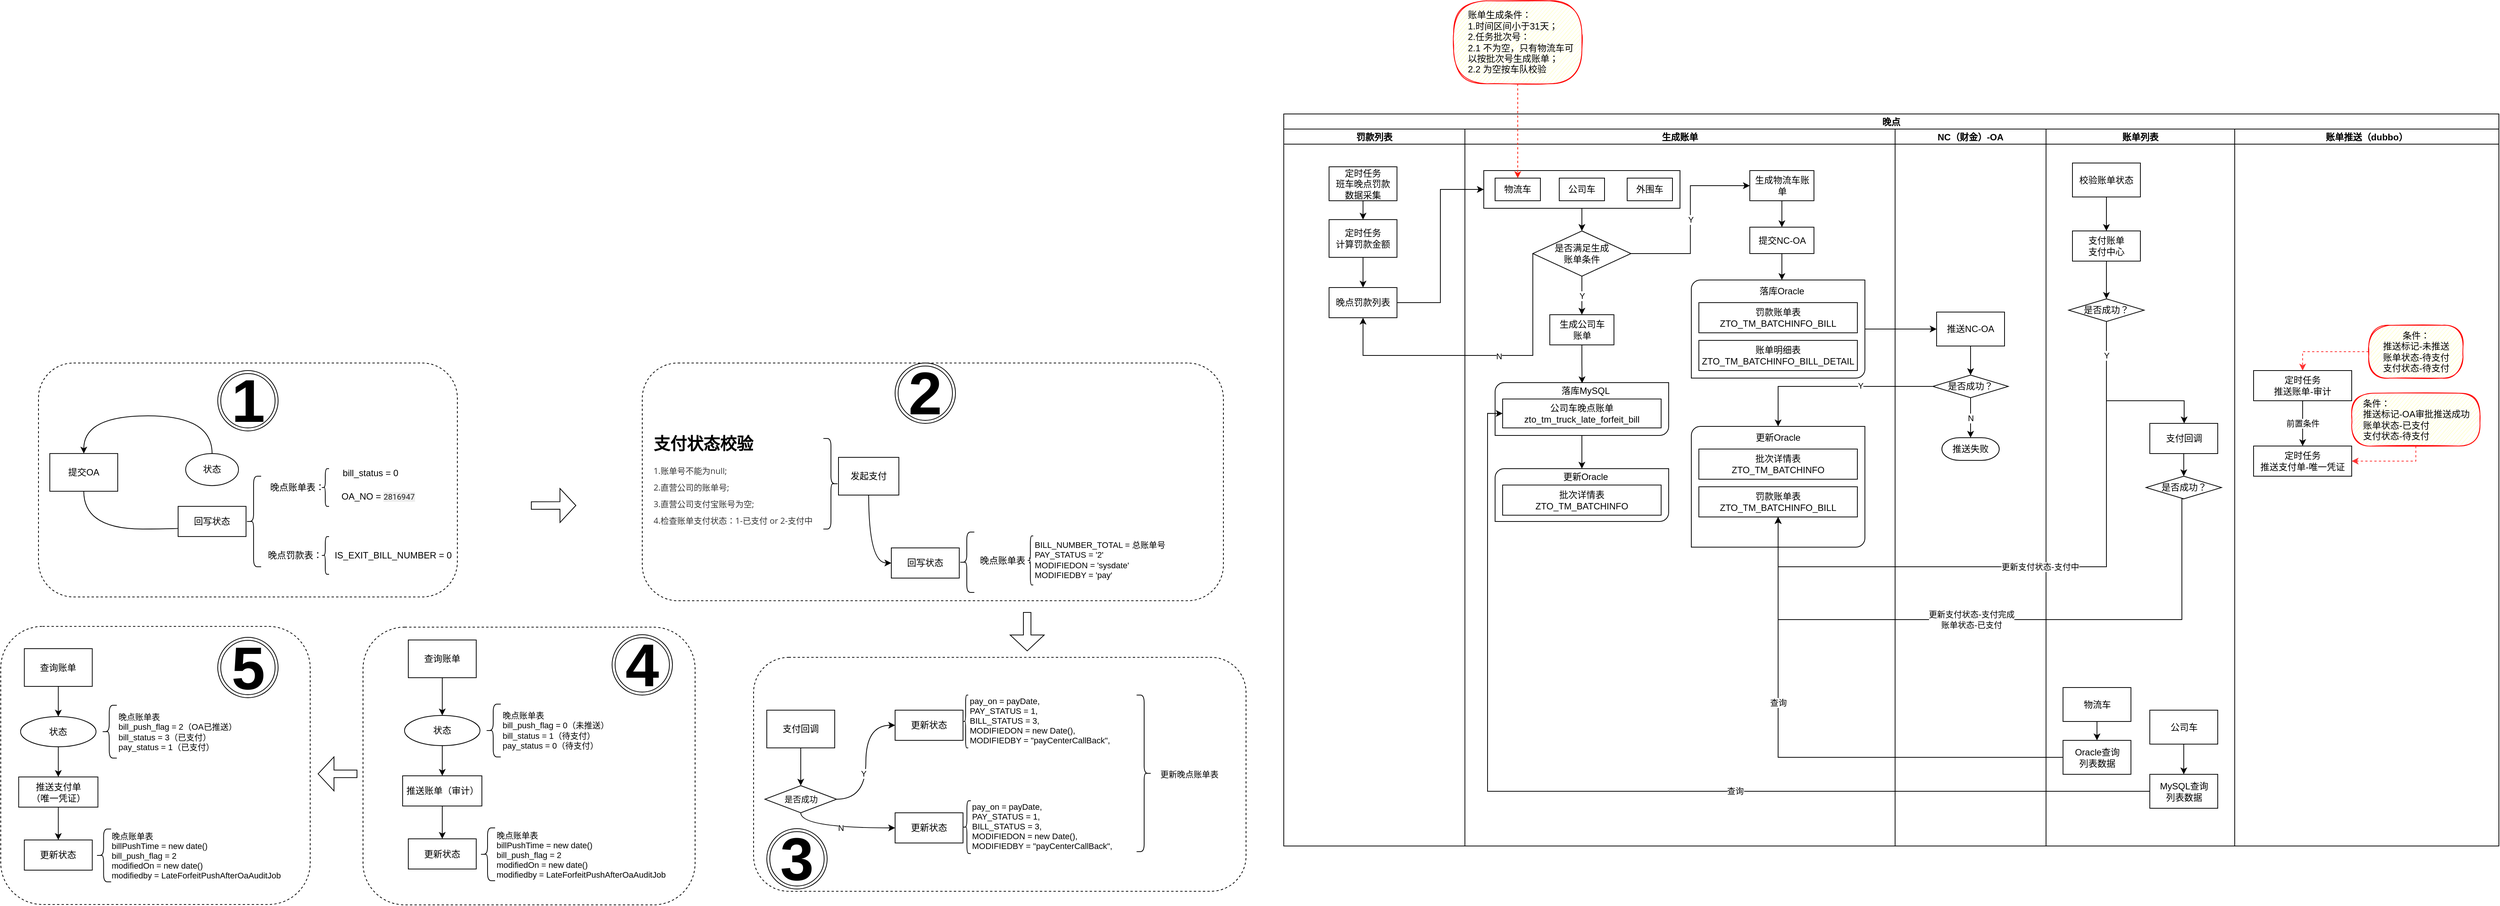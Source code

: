 <mxfile version="15.9.1" type="github">
  <diagram id="prtHgNgQTEPvFCAcTncT" name="Page-1">
    <mxGraphModel dx="4436" dy="941" grid="1" gridSize="10" guides="1" tooltips="1" connect="1" arrows="1" fold="1" page="1" pageScale="1" pageWidth="827" pageHeight="1169" math="0" shadow="0">
      <root>
        <mxCell id="0" />
        <mxCell id="1" parent="0" />
        <mxCell id="BuZSOV_z1AhCAbQK65fi-113" value="" style="rounded=1;whiteSpace=wrap;html=1;fontSize=11;dashed=1;" vertex="1" parent="1">
          <mxGeometry x="-1960" y="1169" width="410" height="368.5" as="geometry" />
        </mxCell>
        <mxCell id="BuZSOV_z1AhCAbQK65fi-112" value="" style="rounded=1;whiteSpace=wrap;html=1;fontSize=11;dashed=1;" vertex="1" parent="1">
          <mxGeometry x="-1480" y="1170" width="440" height="368" as="geometry" />
        </mxCell>
        <mxCell id="BuZSOV_z1AhCAbQK65fi-111" value="" style="rounded=1;whiteSpace=wrap;html=1;fontSize=11;dashed=1;" vertex="1" parent="1">
          <mxGeometry x="-962.5" y="1210" width="652.5" height="310" as="geometry" />
        </mxCell>
        <mxCell id="BuZSOV_z1AhCAbQK65fi-108" value="" style="rounded=1;whiteSpace=wrap;html=1;fontSize=11;dashed=1;" vertex="1" parent="1">
          <mxGeometry x="-1910" y="820" width="555" height="310" as="geometry" />
        </mxCell>
        <mxCell id="uMShp87c-m1YUWxw9GuE-2" value="晚点" style="swimlane;childLayout=stackLayout;resizeParent=1;resizeParentMax=0;startSize=20;" parent="1" vertex="1">
          <mxGeometry x="-260" y="490" width="1610" height="970" as="geometry" />
        </mxCell>
        <mxCell id="uMShp87c-m1YUWxw9GuE-4" value="罚款列表" style="swimlane;startSize=20;" parent="uMShp87c-m1YUWxw9GuE-2" vertex="1">
          <mxGeometry y="20" width="240" height="950" as="geometry" />
        </mxCell>
        <mxCell id="uMShp87c-m1YUWxw9GuE-195" value="" style="edgeStyle=orthogonalEdgeStyle;rounded=0;orthogonalLoop=1;jettySize=auto;html=1;strokeColor=#000000;" parent="uMShp87c-m1YUWxw9GuE-4" source="uMShp87c-m1YUWxw9GuE-7" target="uMShp87c-m1YUWxw9GuE-193" edge="1">
          <mxGeometry relative="1" as="geometry" />
        </mxCell>
        <mxCell id="uMShp87c-m1YUWxw9GuE-7" value="定时任务&lt;br&gt;计算罚款金额" style="rounded=0;whiteSpace=wrap;html=1;" parent="uMShp87c-m1YUWxw9GuE-4" vertex="1">
          <mxGeometry x="60" y="120" width="90" height="50" as="geometry" />
        </mxCell>
        <mxCell id="uMShp87c-m1YUWxw9GuE-194" style="edgeStyle=orthogonalEdgeStyle;rounded=0;orthogonalLoop=1;jettySize=auto;html=1;exitX=0.5;exitY=1;exitDx=0;exitDy=0;entryX=0.5;entryY=0;entryDx=0;entryDy=0;strokeColor=#000000;" parent="uMShp87c-m1YUWxw9GuE-4" source="uMShp87c-m1YUWxw9GuE-6" target="uMShp87c-m1YUWxw9GuE-7" edge="1">
          <mxGeometry relative="1" as="geometry" />
        </mxCell>
        <mxCell id="uMShp87c-m1YUWxw9GuE-6" value="定时任务&lt;br&gt;班车晚点罚款&lt;br&gt;数据采集" style="rounded=0;whiteSpace=wrap;html=1;" parent="uMShp87c-m1YUWxw9GuE-4" vertex="1">
          <mxGeometry x="60" y="50" width="90" height="45" as="geometry" />
        </mxCell>
        <mxCell id="uMShp87c-m1YUWxw9GuE-193" value="晚点罚款列表" style="rounded=0;whiteSpace=wrap;html=1;" parent="uMShp87c-m1YUWxw9GuE-4" vertex="1">
          <mxGeometry x="60" y="210" width="90" height="40" as="geometry" />
        </mxCell>
        <mxCell id="uMShp87c-m1YUWxw9GuE-113" style="rounded=0;orthogonalLoop=1;jettySize=auto;html=1;exitX=0;exitY=0.5;exitDx=0;exitDy=0;edgeStyle=orthogonalEdgeStyle;" parent="uMShp87c-m1YUWxw9GuE-2" source="uMShp87c-m1YUWxw9GuE-103" target="uMShp87c-m1YUWxw9GuE-109" edge="1">
          <mxGeometry relative="1" as="geometry">
            <mxPoint x="616" y="644" as="targetPoint" />
          </mxGeometry>
        </mxCell>
        <mxCell id="uMShp87c-m1YUWxw9GuE-117" value="Y" style="edgeLabel;html=1;align=center;verticalAlign=middle;resizable=0;points=[];" parent="uMShp87c-m1YUWxw9GuE-113" vertex="1" connectable="0">
          <mxGeometry x="-0.257" y="-1" relative="1" as="geometry">
            <mxPoint as="offset" />
          </mxGeometry>
        </mxCell>
        <mxCell id="uMShp87c-m1YUWxw9GuE-5" value="生成账单" style="swimlane;startSize=20;" parent="uMShp87c-m1YUWxw9GuE-2" vertex="1">
          <mxGeometry x="240" y="20" width="570" height="950" as="geometry" />
        </mxCell>
        <mxCell id="uMShp87c-m1YUWxw9GuE-129" style="edgeStyle=none;rounded=0;orthogonalLoop=1;jettySize=auto;html=1;exitX=0.5;exitY=1;exitDx=0;exitDy=0;" parent="uMShp87c-m1YUWxw9GuE-5" source="uMShp87c-m1YUWxw9GuE-128" target="uMShp87c-m1YUWxw9GuE-32" edge="1">
          <mxGeometry relative="1" as="geometry" />
        </mxCell>
        <mxCell id="uMShp87c-m1YUWxw9GuE-128" value="" style="rounded=0;whiteSpace=wrap;html=1;strokeWidth=1;" parent="uMShp87c-m1YUWxw9GuE-5" vertex="1">
          <mxGeometry x="25" y="55" width="260" height="50" as="geometry" />
        </mxCell>
        <mxCell id="uMShp87c-m1YUWxw9GuE-75" value="" style="group" parent="uMShp87c-m1YUWxw9GuE-5" vertex="1" connectable="0">
          <mxGeometry x="300" y="200" width="240" height="130" as="geometry" />
        </mxCell>
        <mxCell id="uMShp87c-m1YUWxw9GuE-73" value="" style="verticalLabelPosition=bottom;verticalAlign=top;html=1;shape=mxgraph.basic.diag_round_rect;dx=6;" parent="uMShp87c-m1YUWxw9GuE-75" vertex="1">
          <mxGeometry width="230" height="130" as="geometry" />
        </mxCell>
        <mxCell id="uMShp87c-m1YUWxw9GuE-74" value="落库Oracle" style="text;html=1;strokeColor=none;fillColor=none;align=center;verticalAlign=middle;whiteSpace=wrap;rounded=0;" parent="uMShp87c-m1YUWxw9GuE-75" vertex="1">
          <mxGeometry x="80" width="80" height="30" as="geometry" />
        </mxCell>
        <mxCell id="uMShp87c-m1YUWxw9GuE-71" value="罚款账单表&lt;br&gt;ZTO_TM_BATCHINFO_BILL" style="rounded=0;whiteSpace=wrap;html=1;" parent="uMShp87c-m1YUWxw9GuE-75" vertex="1">
          <mxGeometry x="10" y="30" width="210.0" height="40" as="geometry" />
        </mxCell>
        <mxCell id="uMShp87c-m1YUWxw9GuE-99" value="账单明细表&lt;br&gt;ZTO_TM_BATCHINFO_BILL_DETAIL" style="rounded=0;whiteSpace=wrap;html=1;" parent="uMShp87c-m1YUWxw9GuE-75" vertex="1">
          <mxGeometry x="10" y="80" width="210.0" height="40" as="geometry" />
        </mxCell>
        <mxCell id="Ff-NXSMMzTuw5tHWKXth-2" style="edgeStyle=orthogonalEdgeStyle;rounded=0;orthogonalLoop=1;jettySize=auto;html=1;exitX=0.5;exitY=1;exitDx=0;exitDy=0;" parent="uMShp87c-m1YUWxw9GuE-5" source="uMShp87c-m1YUWxw9GuE-9" target="uMShp87c-m1YUWxw9GuE-49" edge="1">
          <mxGeometry relative="1" as="geometry" />
        </mxCell>
        <mxCell id="uMShp87c-m1YUWxw9GuE-9" value="生成物流车账单" style="rounded=0;whiteSpace=wrap;html=1;" parent="uMShp87c-m1YUWxw9GuE-5" vertex="1">
          <mxGeometry x="377.5" y="55" width="85" height="40" as="geometry" />
        </mxCell>
        <mxCell id="uMShp87c-m1YUWxw9GuE-10" value="公司车" style="rounded=0;whiteSpace=wrap;html=1;" parent="uMShp87c-m1YUWxw9GuE-5" vertex="1">
          <mxGeometry x="125" y="65" width="60" height="30" as="geometry" />
        </mxCell>
        <mxCell id="uMShp87c-m1YUWxw9GuE-22" value="物流车" style="rounded=0;whiteSpace=wrap;html=1;" parent="uMShp87c-m1YUWxw9GuE-5" vertex="1">
          <mxGeometry x="40" y="65" width="60" height="30" as="geometry" />
        </mxCell>
        <mxCell id="uMShp87c-m1YUWxw9GuE-23" value="外围车" style="rounded=0;whiteSpace=wrap;html=1;" parent="uMShp87c-m1YUWxw9GuE-5" vertex="1">
          <mxGeometry x="215" y="65" width="60" height="30" as="geometry" />
        </mxCell>
        <mxCell id="uMShp87c-m1YUWxw9GuE-240" value="Y" style="edgeStyle=orthogonalEdgeStyle;rounded=0;orthogonalLoop=1;jettySize=auto;html=1;exitX=1;exitY=0.5;exitDx=0;exitDy=0;entryX=0;entryY=0.5;entryDx=0;entryDy=0;strokeColor=#000000;" parent="uMShp87c-m1YUWxw9GuE-5" source="uMShp87c-m1YUWxw9GuE-32" target="uMShp87c-m1YUWxw9GuE-9" edge="1">
          <mxGeometry relative="1" as="geometry" />
        </mxCell>
        <mxCell id="uMShp87c-m1YUWxw9GuE-243" value="Y" style="edgeStyle=orthogonalEdgeStyle;rounded=0;orthogonalLoop=1;jettySize=auto;html=1;exitX=0.5;exitY=1;exitDx=0;exitDy=0;entryX=0.5;entryY=0;entryDx=0;entryDy=0;strokeColor=#000000;" parent="uMShp87c-m1YUWxw9GuE-5" source="uMShp87c-m1YUWxw9GuE-32" target="uMShp87c-m1YUWxw9GuE-237" edge="1">
          <mxGeometry relative="1" as="geometry" />
        </mxCell>
        <mxCell id="uMShp87c-m1YUWxw9GuE-32" value="是否满足生成&lt;br&gt;账单条件" style="rhombus;whiteSpace=wrap;html=1;" parent="uMShp87c-m1YUWxw9GuE-5" vertex="1">
          <mxGeometry x="90" y="135" width="130" height="60" as="geometry" />
        </mxCell>
        <mxCell id="uMShp87c-m1YUWxw9GuE-108" value="" style="group" parent="uMShp87c-m1YUWxw9GuE-5" vertex="1" connectable="0">
          <mxGeometry x="300" y="394" width="240" height="160" as="geometry" />
        </mxCell>
        <mxCell id="uMShp87c-m1YUWxw9GuE-109" value="" style="verticalLabelPosition=bottom;verticalAlign=top;html=1;shape=mxgraph.basic.diag_round_rect;dx=6;" parent="uMShp87c-m1YUWxw9GuE-108" vertex="1">
          <mxGeometry width="230" height="160" as="geometry" />
        </mxCell>
        <mxCell id="uMShp87c-m1YUWxw9GuE-110" value="更新Oracle" style="text;html=1;strokeColor=none;fillColor=none;align=center;verticalAlign=middle;whiteSpace=wrap;rounded=0;" parent="uMShp87c-m1YUWxw9GuE-108" vertex="1">
          <mxGeometry x="80" width="70" height="30" as="geometry" />
        </mxCell>
        <mxCell id="uMShp87c-m1YUWxw9GuE-112" value="批次详情表&lt;br&gt;ZTO_TM_BATCHINFO" style="rounded=0;whiteSpace=wrap;html=1;" parent="uMShp87c-m1YUWxw9GuE-108" vertex="1">
          <mxGeometry x="10" y="30" width="210.0" height="40" as="geometry" />
        </mxCell>
        <mxCell id="uMShp87c-m1YUWxw9GuE-111" value="罚款账单表&lt;br&gt;ZTO_TM_BATCHINFO_BILL" style="rounded=0;whiteSpace=wrap;html=1;" parent="uMShp87c-m1YUWxw9GuE-108" vertex="1">
          <mxGeometry x="10" y="80" width="210.0" height="40" as="geometry" />
        </mxCell>
        <mxCell id="uMShp87c-m1YUWxw9GuE-237" value="生成公司车&lt;br&gt;账单" style="rounded=0;whiteSpace=wrap;html=1;" parent="uMShp87c-m1YUWxw9GuE-5" vertex="1">
          <mxGeometry x="112.5" y="246" width="85" height="40" as="geometry" />
        </mxCell>
        <mxCell id="uMShp87c-m1YUWxw9GuE-251" value="" style="group" parent="uMShp87c-m1YUWxw9GuE-5" vertex="1" connectable="0">
          <mxGeometry x="40" y="336" width="240" height="94" as="geometry" />
        </mxCell>
        <mxCell id="uMShp87c-m1YUWxw9GuE-252" value="" style="verticalLabelPosition=bottom;verticalAlign=top;html=1;shape=mxgraph.basic.diag_round_rect;dx=6;" parent="uMShp87c-m1YUWxw9GuE-251" vertex="1">
          <mxGeometry width="230" height="70" as="geometry" />
        </mxCell>
        <mxCell id="uMShp87c-m1YUWxw9GuE-257" value="" style="edgeStyle=orthogonalEdgeStyle;rounded=0;orthogonalLoop=1;jettySize=auto;html=1;strokeColor=#000000;" parent="uMShp87c-m1YUWxw9GuE-251" source="uMShp87c-m1YUWxw9GuE-253" target="uMShp87c-m1YUWxw9GuE-254" edge="1">
          <mxGeometry relative="1" as="geometry" />
        </mxCell>
        <mxCell id="uMShp87c-m1YUWxw9GuE-253" value="落库MySQL" style="text;html=1;strokeColor=none;fillColor=none;align=center;verticalAlign=middle;whiteSpace=wrap;rounded=0;" parent="uMShp87c-m1YUWxw9GuE-251" vertex="1">
          <mxGeometry x="80" width="80" height="21.692" as="geometry" />
        </mxCell>
        <mxCell id="uMShp87c-m1YUWxw9GuE-254" value="公司车晚点账单&lt;br&gt;zto_tm_truck_late_forfeit_bill" style="rounded=0;whiteSpace=wrap;html=1;" parent="uMShp87c-m1YUWxw9GuE-251" vertex="1">
          <mxGeometry x="10" y="21.69" width="210" height="38.31" as="geometry" />
        </mxCell>
        <mxCell id="uMShp87c-m1YUWxw9GuE-244" style="edgeStyle=orthogonalEdgeStyle;rounded=0;orthogonalLoop=1;jettySize=auto;html=1;exitX=0.5;exitY=1;exitDx=0;exitDy=0;strokeColor=#000000;entryX=0.441;entryY=0.037;entryDx=0;entryDy=0;entryPerimeter=0;" parent="uMShp87c-m1YUWxw9GuE-5" source="uMShp87c-m1YUWxw9GuE-237" target="uMShp87c-m1YUWxw9GuE-253" edge="1">
          <mxGeometry relative="1" as="geometry">
            <mxPoint x="155" y="340" as="targetPoint" />
          </mxGeometry>
        </mxCell>
        <mxCell id="uMShp87c-m1YUWxw9GuE-258" value="" style="group" parent="uMShp87c-m1YUWxw9GuE-5" vertex="1" connectable="0">
          <mxGeometry x="40" y="450" width="240" height="94" as="geometry" />
        </mxCell>
        <mxCell id="uMShp87c-m1YUWxw9GuE-259" value="" style="verticalLabelPosition=bottom;verticalAlign=top;html=1;shape=mxgraph.basic.diag_round_rect;dx=6;" parent="uMShp87c-m1YUWxw9GuE-258" vertex="1">
          <mxGeometry width="230" height="70" as="geometry" />
        </mxCell>
        <mxCell id="uMShp87c-m1YUWxw9GuE-261" value="更新Oracle" style="text;html=1;strokeColor=none;fillColor=none;align=center;verticalAlign=middle;whiteSpace=wrap;rounded=0;" parent="uMShp87c-m1YUWxw9GuE-258" vertex="1">
          <mxGeometry x="80" width="80" height="21.692" as="geometry" />
        </mxCell>
        <mxCell id="uMShp87c-m1YUWxw9GuE-263" value="批次详情表&lt;br&gt;ZTO_TM_BATCHINFO" style="rounded=0;whiteSpace=wrap;html=1;" parent="uMShp87c-m1YUWxw9GuE-258" vertex="1">
          <mxGeometry x="10" y="21.69" width="210.0" height="40" as="geometry" />
        </mxCell>
        <mxCell id="uMShp87c-m1YUWxw9GuE-264" style="edgeStyle=orthogonalEdgeStyle;rounded=0;orthogonalLoop=1;jettySize=auto;html=1;exitX=0.5;exitY=1;exitDx=0;exitDy=0;exitPerimeter=0;strokeColor=#000000;entryX=0.5;entryY=0;entryDx=0;entryDy=0;entryPerimeter=0;" parent="uMShp87c-m1YUWxw9GuE-5" source="uMShp87c-m1YUWxw9GuE-252" target="uMShp87c-m1YUWxw9GuE-259" edge="1">
          <mxGeometry relative="1" as="geometry">
            <mxPoint x="160" y="450" as="targetPoint" />
          </mxGeometry>
        </mxCell>
        <mxCell id="uMShp87c-m1YUWxw9GuE-49" value="提交NC-OA" style="rounded=0;whiteSpace=wrap;html=1;" parent="uMShp87c-m1YUWxw9GuE-5" vertex="1">
          <mxGeometry x="377.5" y="130" width="85" height="35" as="geometry" />
        </mxCell>
        <mxCell id="uMShp87c-m1YUWxw9GuE-131" style="edgeStyle=orthogonalEdgeStyle;rounded=0;orthogonalLoop=1;jettySize=auto;html=1;exitX=0.5;exitY=1;exitDx=0;exitDy=0;entryX=0.5;entryY=0;entryDx=0;entryDy=0;" parent="uMShp87c-m1YUWxw9GuE-5" source="uMShp87c-m1YUWxw9GuE-49" target="uMShp87c-m1YUWxw9GuE-74" edge="1">
          <mxGeometry relative="1" as="geometry" />
        </mxCell>
        <mxCell id="uMShp87c-m1YUWxw9GuE-47" value="NC（财金）-OA" style="swimlane;startSize=20;" parent="uMShp87c-m1YUWxw9GuE-2" vertex="1">
          <mxGeometry x="810" y="20" width="200" height="950" as="geometry" />
        </mxCell>
        <mxCell id="uMShp87c-m1YUWxw9GuE-100" value="推送NC-OA" style="rounded=0;whiteSpace=wrap;html=1;" parent="uMShp87c-m1YUWxw9GuE-47" vertex="1">
          <mxGeometry x="55" y="242.5" width="90" height="45" as="geometry" />
        </mxCell>
        <mxCell id="uMShp87c-m1YUWxw9GuE-103" value="是否成功？" style="rhombus;whiteSpace=wrap;html=1;" parent="uMShp87c-m1YUWxw9GuE-47" vertex="1">
          <mxGeometry x="50" y="326" width="100" height="30" as="geometry" />
        </mxCell>
        <mxCell id="uMShp87c-m1YUWxw9GuE-102" style="edgeStyle=orthogonalEdgeStyle;rounded=0;orthogonalLoop=1;jettySize=auto;html=1;exitX=0.5;exitY=1;exitDx=0;exitDy=0;" parent="uMShp87c-m1YUWxw9GuE-47" source="uMShp87c-m1YUWxw9GuE-100" target="uMShp87c-m1YUWxw9GuE-103" edge="1">
          <mxGeometry relative="1" as="geometry">
            <mxPoint x="100" y="330" as="targetPoint" />
          </mxGeometry>
        </mxCell>
        <mxCell id="uMShp87c-m1YUWxw9GuE-115" value="推送失败" style="strokeWidth=1;html=1;shape=mxgraph.flowchart.terminator;whiteSpace=wrap;" parent="uMShp87c-m1YUWxw9GuE-47" vertex="1">
          <mxGeometry x="62" y="409" width="76" height="30" as="geometry" />
        </mxCell>
        <mxCell id="uMShp87c-m1YUWxw9GuE-105" value="N" style="edgeStyle=orthogonalEdgeStyle;rounded=0;orthogonalLoop=1;jettySize=auto;html=1;exitX=0.5;exitY=1;exitDx=0;exitDy=0;entryX=0.5;entryY=0;entryDx=0;entryDy=0;entryPerimeter=0;" parent="uMShp87c-m1YUWxw9GuE-47" source="uMShp87c-m1YUWxw9GuE-103" target="uMShp87c-m1YUWxw9GuE-115" edge="1">
          <mxGeometry relative="1" as="geometry">
            <mxPoint x="100" y="400" as="targetPoint" />
          </mxGeometry>
        </mxCell>
        <mxCell id="uMShp87c-m1YUWxw9GuE-198" style="edgeStyle=orthogonalEdgeStyle;rounded=0;orthogonalLoop=1;jettySize=auto;html=1;exitX=1;exitY=0.5;exitDx=0;exitDy=0;entryX=0;entryY=0.5;entryDx=0;entryDy=0;strokeColor=#000000;" parent="uMShp87c-m1YUWxw9GuE-2" source="uMShp87c-m1YUWxw9GuE-193" target="uMShp87c-m1YUWxw9GuE-128" edge="1">
          <mxGeometry relative="1" as="geometry" />
        </mxCell>
        <mxCell id="uMShp87c-m1YUWxw9GuE-273" style="edgeStyle=orthogonalEdgeStyle;rounded=0;orthogonalLoop=1;jettySize=auto;html=1;exitX=0;exitY=0.5;exitDx=0;exitDy=0;entryX=0.5;entryY=1;entryDx=0;entryDy=0;strokeColor=#000000;" parent="uMShp87c-m1YUWxw9GuE-2" source="uMShp87c-m1YUWxw9GuE-32" target="uMShp87c-m1YUWxw9GuE-193" edge="1">
          <mxGeometry relative="1" as="geometry">
            <Array as="points">
              <mxPoint x="330" y="320" />
              <mxPoint x="105" y="320" />
            </Array>
          </mxGeometry>
        </mxCell>
        <mxCell id="uMShp87c-m1YUWxw9GuE-274" value="N" style="edgeLabel;html=1;align=center;verticalAlign=middle;resizable=0;points=[];" parent="uMShp87c-m1YUWxw9GuE-273" vertex="1" connectable="0">
          <mxGeometry x="-0.12" y="1" relative="1" as="geometry">
            <mxPoint as="offset" />
          </mxGeometry>
        </mxCell>
        <mxCell id="uMShp87c-m1YUWxw9GuE-265" value="账单列表" style="swimlane;startSize=20;" parent="uMShp87c-m1YUWxw9GuE-2" vertex="1">
          <mxGeometry x="1010" y="20" width="250" height="950" as="geometry" />
        </mxCell>
        <mxCell id="uMShp87c-m1YUWxw9GuE-361" style="edgeStyle=orthogonalEdgeStyle;rounded=0;orthogonalLoop=1;jettySize=auto;html=1;exitX=0.5;exitY=1;exitDx=0;exitDy=0;entryX=0.5;entryY=0;entryDx=0;entryDy=0;strokeColor=#000000;" parent="uMShp87c-m1YUWxw9GuE-265" source="uMShp87c-m1YUWxw9GuE-355" target="uMShp87c-m1YUWxw9GuE-359" edge="1">
          <mxGeometry relative="1" as="geometry" />
        </mxCell>
        <mxCell id="uMShp87c-m1YUWxw9GuE-355" value="支付账单&lt;br&gt;支付中心" style="rounded=0;whiteSpace=wrap;html=1;" parent="uMShp87c-m1YUWxw9GuE-265" vertex="1">
          <mxGeometry x="35" y="135" width="90" height="40" as="geometry" />
        </mxCell>
        <mxCell id="uMShp87c-m1YUWxw9GuE-358" style="edgeStyle=orthogonalEdgeStyle;rounded=0;orthogonalLoop=1;jettySize=auto;html=1;exitX=0.5;exitY=1;exitDx=0;exitDy=0;entryX=0.5;entryY=0;entryDx=0;entryDy=0;strokeColor=#000000;" parent="uMShp87c-m1YUWxw9GuE-265" source="uMShp87c-m1YUWxw9GuE-356" target="uMShp87c-m1YUWxw9GuE-355" edge="1">
          <mxGeometry relative="1" as="geometry" />
        </mxCell>
        <mxCell id="uMShp87c-m1YUWxw9GuE-356" value="校验账单状态&lt;br&gt;" style="rounded=0;whiteSpace=wrap;html=1;" parent="uMShp87c-m1YUWxw9GuE-265" vertex="1">
          <mxGeometry x="35" y="45" width="90" height="45" as="geometry" />
        </mxCell>
        <mxCell id="uMShp87c-m1YUWxw9GuE-376" style="edgeStyle=orthogonalEdgeStyle;rounded=0;orthogonalLoop=1;jettySize=auto;html=1;exitX=0.5;exitY=1;exitDx=0;exitDy=0;strokeColor=#000000;" parent="uMShp87c-m1YUWxw9GuE-265" source="uMShp87c-m1YUWxw9GuE-359" target="uMShp87c-m1YUWxw9GuE-368" edge="1">
          <mxGeometry relative="1" as="geometry">
            <Array as="points">
              <mxPoint x="80" y="360" />
              <mxPoint x="183" y="360" />
            </Array>
          </mxGeometry>
        </mxCell>
        <mxCell id="uMShp87c-m1YUWxw9GuE-359" value="是否成功？" style="rhombus;whiteSpace=wrap;html=1;" parent="uMShp87c-m1YUWxw9GuE-265" vertex="1">
          <mxGeometry x="30" y="225" width="100" height="30" as="geometry" />
        </mxCell>
        <mxCell id="Ff-NXSMMzTuw5tHWKXth-5" style="edgeStyle=orthogonalEdgeStyle;rounded=0;orthogonalLoop=1;jettySize=auto;html=1;exitX=0.5;exitY=1;exitDx=0;exitDy=0;" parent="uMShp87c-m1YUWxw9GuE-265" source="uMShp87c-m1YUWxw9GuE-368" target="uMShp87c-m1YUWxw9GuE-369" edge="1">
          <mxGeometry relative="1" as="geometry" />
        </mxCell>
        <mxCell id="uMShp87c-m1YUWxw9GuE-368" value="支付回调" style="rounded=0;whiteSpace=wrap;html=1;" parent="uMShp87c-m1YUWxw9GuE-265" vertex="1">
          <mxGeometry x="137.5" y="390" width="90" height="40" as="geometry" />
        </mxCell>
        <mxCell id="uMShp87c-m1YUWxw9GuE-369" value="是否成功？" style="rhombus;whiteSpace=wrap;html=1;" parent="uMShp87c-m1YUWxw9GuE-265" vertex="1">
          <mxGeometry x="132.5" y="460" width="100" height="30" as="geometry" />
        </mxCell>
        <mxCell id="uMShp87c-m1YUWxw9GuE-272" value="公司车" style="rounded=0;whiteSpace=wrap;html=1;" parent="uMShp87c-m1YUWxw9GuE-265" vertex="1">
          <mxGeometry x="137.5" y="770" width="90" height="45" as="geometry" />
        </mxCell>
        <mxCell id="uMShp87c-m1YUWxw9GuE-345" value="MySQL查询&lt;br&gt;列表数据" style="rounded=0;whiteSpace=wrap;html=1;" parent="uMShp87c-m1YUWxw9GuE-265" vertex="1">
          <mxGeometry x="137.5" y="855" width="90" height="45" as="geometry" />
        </mxCell>
        <mxCell id="uMShp87c-m1YUWxw9GuE-346" style="edgeStyle=orthogonalEdgeStyle;rounded=0;orthogonalLoop=1;jettySize=auto;html=1;exitX=0.5;exitY=1;exitDx=0;exitDy=0;strokeColor=#000000;" parent="uMShp87c-m1YUWxw9GuE-265" source="uMShp87c-m1YUWxw9GuE-272" target="uMShp87c-m1YUWxw9GuE-345" edge="1">
          <mxGeometry relative="1" as="geometry" />
        </mxCell>
        <mxCell id="Ff-NXSMMzTuw5tHWKXth-9" style="edgeStyle=orthogonalEdgeStyle;rounded=0;orthogonalLoop=1;jettySize=auto;html=1;exitX=0.5;exitY=1;exitDx=0;exitDy=0;entryX=0.5;entryY=0;entryDx=0;entryDy=0;" parent="uMShp87c-m1YUWxw9GuE-265" source="Ff-NXSMMzTuw5tHWKXth-7" target="Ff-NXSMMzTuw5tHWKXth-8" edge="1">
          <mxGeometry relative="1" as="geometry" />
        </mxCell>
        <mxCell id="Ff-NXSMMzTuw5tHWKXth-7" value="物流车" style="rounded=0;whiteSpace=wrap;html=1;" parent="uMShp87c-m1YUWxw9GuE-265" vertex="1">
          <mxGeometry x="22.5" y="740" width="90" height="45" as="geometry" />
        </mxCell>
        <mxCell id="Ff-NXSMMzTuw5tHWKXth-8" value="Oracle查询&lt;br&gt;列表数据" style="rounded=0;whiteSpace=wrap;html=1;" parent="uMShp87c-m1YUWxw9GuE-265" vertex="1">
          <mxGeometry x="22.5" y="810" width="90" height="45" as="geometry" />
        </mxCell>
        <mxCell id="uMShp87c-m1YUWxw9GuE-120" value="账单推送（dubbo）" style="swimlane;startSize=20;" parent="uMShp87c-m1YUWxw9GuE-2" vertex="1">
          <mxGeometry x="1260" y="20" width="350" height="950" as="geometry" />
        </mxCell>
        <mxCell id="uMShp87c-m1YUWxw9GuE-140" value="前置条件" style="edgeStyle=orthogonalEdgeStyle;rounded=0;orthogonalLoop=1;jettySize=auto;html=1;exitX=0.5;exitY=1;exitDx=0;exitDy=0;entryX=0.5;entryY=0;entryDx=0;entryDy=0;" parent="uMShp87c-m1YUWxw9GuE-120" source="uMShp87c-m1YUWxw9GuE-136" target="uMShp87c-m1YUWxw9GuE-137" edge="1">
          <mxGeometry relative="1" as="geometry" />
        </mxCell>
        <mxCell id="uMShp87c-m1YUWxw9GuE-136" value="定时任务&lt;br&gt;推送账单-审计" style="rounded=0;whiteSpace=wrap;html=1;strokeWidth=1;" parent="uMShp87c-m1YUWxw9GuE-120" vertex="1">
          <mxGeometry x="25" y="320" width="130" height="40" as="geometry" />
        </mxCell>
        <mxCell id="uMShp87c-m1YUWxw9GuE-137" value="定时任务&lt;br&gt;推送支付单-唯一凭证" style="rounded=0;whiteSpace=wrap;html=1;strokeWidth=1;" parent="uMShp87c-m1YUWxw9GuE-120" vertex="1">
          <mxGeometry x="25" y="420" width="130" height="40" as="geometry" />
        </mxCell>
        <mxCell id="uMShp87c-m1YUWxw9GuE-141" style="edgeStyle=orthogonalEdgeStyle;rounded=0;orthogonalLoop=1;jettySize=auto;html=1;exitX=0;exitY=0.5;exitDx=0;exitDy=0;entryX=0.5;entryY=0;entryDx=0;entryDy=0;strokeColor=#FF3333;dashed=1;" parent="uMShp87c-m1YUWxw9GuE-120" source="uMShp87c-m1YUWxw9GuE-138" target="uMShp87c-m1YUWxw9GuE-136" edge="1">
          <mxGeometry relative="1" as="geometry" />
        </mxCell>
        <mxCell id="uMShp87c-m1YUWxw9GuE-138" value="条件：&lt;br&gt;推送标记-未推送&lt;br&gt;账单状态-待支付&lt;br&gt;支付状态-待支付&lt;br&gt;" style="rounded=1;whiteSpace=wrap;html=1;arcSize=40;fontColor=#000000;fillColor=#ffffc0;strokeColor=#ff0000;align=center;glass=0;shadow=0;sketch=1;" parent="uMShp87c-m1YUWxw9GuE-120" vertex="1">
          <mxGeometry x="177.5" y="260" width="125" height="70" as="geometry" />
        </mxCell>
        <mxCell id="uMShp87c-m1YUWxw9GuE-144" style="edgeStyle=orthogonalEdgeStyle;rounded=0;orthogonalLoop=1;jettySize=auto;html=1;exitX=0.5;exitY=1;exitDx=0;exitDy=0;entryX=1;entryY=0.5;entryDx=0;entryDy=0;dashed=1;strokeColor=#FF3333;" parent="uMShp87c-m1YUWxw9GuE-120" source="uMShp87c-m1YUWxw9GuE-143" target="uMShp87c-m1YUWxw9GuE-137" edge="1">
          <mxGeometry relative="1" as="geometry" />
        </mxCell>
        <mxCell id="uMShp87c-m1YUWxw9GuE-143" value="条件：&lt;br&gt;推送标记-OA审批推送成功&lt;br&gt;账单状态-已支付&lt;br&gt;支付状态-待支付" style="rounded=1;whiteSpace=wrap;html=1;arcSize=40;fontColor=#000000;fillColor=#ffffc0;strokeColor=#ff0000;align=left;glass=0;shadow=0;sketch=1;spacingLeft=13;" parent="uMShp87c-m1YUWxw9GuE-120" vertex="1">
          <mxGeometry x="155" y="350" width="170" height="70" as="geometry" />
        </mxCell>
        <mxCell id="uMShp87c-m1YUWxw9GuE-362" value="更新支付状态-支付中" style="edgeStyle=orthogonalEdgeStyle;rounded=0;orthogonalLoop=1;jettySize=auto;html=1;exitX=0.5;exitY=1;exitDx=0;exitDy=0;entryX=0.5;entryY=1;entryDx=0;entryDy=0;strokeColor=#000000;" parent="uMShp87c-m1YUWxw9GuE-2" source="uMShp87c-m1YUWxw9GuE-359" target="uMShp87c-m1YUWxw9GuE-111" edge="1">
          <mxGeometry relative="1" as="geometry">
            <Array as="points">
              <mxPoint x="1090" y="600" />
              <mxPoint x="655" y="600" />
            </Array>
          </mxGeometry>
        </mxCell>
        <mxCell id="Ff-NXSMMzTuw5tHWKXth-4" value="Y" style="edgeLabel;html=1;align=center;verticalAlign=middle;resizable=0;points=[];" parent="uMShp87c-m1YUWxw9GuE-362" vertex="1" connectable="0">
          <mxGeometry x="-0.705" relative="1" as="geometry">
            <mxPoint y="-77" as="offset" />
          </mxGeometry>
        </mxCell>
        <mxCell id="uMShp87c-m1YUWxw9GuE-371" style="edgeStyle=orthogonalEdgeStyle;rounded=0;orthogonalLoop=1;jettySize=auto;html=1;exitX=0.5;exitY=1;exitDx=0;exitDy=0;entryX=0.5;entryY=1;entryDx=0;entryDy=0;strokeColor=#000000;" parent="uMShp87c-m1YUWxw9GuE-2" source="uMShp87c-m1YUWxw9GuE-369" target="uMShp87c-m1YUWxw9GuE-111" edge="1">
          <mxGeometry relative="1" as="geometry">
            <Array as="points">
              <mxPoint x="1190" y="510" />
              <mxPoint x="1190" y="670" />
              <mxPoint x="655" y="670" />
            </Array>
          </mxGeometry>
        </mxCell>
        <mxCell id="uMShp87c-m1YUWxw9GuE-372" value="更新支付状态-支付完成&lt;br&gt;账单状态-已支付" style="edgeLabel;html=1;align=center;verticalAlign=middle;resizable=0;points=[];" parent="uMShp87c-m1YUWxw9GuE-371" vertex="1" connectable="0">
          <mxGeometry x="0.182" y="-1" relative="1" as="geometry">
            <mxPoint x="51" y="1" as="offset" />
          </mxGeometry>
        </mxCell>
        <mxCell id="uMShp87c-m1YUWxw9GuE-378" value="查询" style="edgeStyle=orthogonalEdgeStyle;rounded=0;orthogonalLoop=1;jettySize=auto;html=1;exitX=0;exitY=0.5;exitDx=0;exitDy=0;entryX=0.5;entryY=1;entryDx=0;entryDy=0;strokeColor=#000000;" parent="uMShp87c-m1YUWxw9GuE-2" source="Ff-NXSMMzTuw5tHWKXth-8" target="uMShp87c-m1YUWxw9GuE-111" edge="1">
          <mxGeometry x="0.293" relative="1" as="geometry">
            <mxPoint x="1032.5" y="722.5" as="sourcePoint" />
            <mxPoint as="offset" />
          </mxGeometry>
        </mxCell>
        <mxCell id="uMShp87c-m1YUWxw9GuE-379" style="edgeStyle=orthogonalEdgeStyle;rounded=0;orthogonalLoop=1;jettySize=auto;html=1;exitX=0;exitY=0.5;exitDx=0;exitDy=0;entryX=0;entryY=0.5;entryDx=0;entryDy=0;strokeColor=#000000;" parent="uMShp87c-m1YUWxw9GuE-2" source="uMShp87c-m1YUWxw9GuE-345" target="uMShp87c-m1YUWxw9GuE-254" edge="1">
          <mxGeometry relative="1" as="geometry" />
        </mxCell>
        <mxCell id="Ff-NXSMMzTuw5tHWKXth-10" value="查询" style="edgeLabel;html=1;align=center;verticalAlign=middle;resizable=0;points=[];" parent="uMShp87c-m1YUWxw9GuE-379" vertex="1" connectable="0">
          <mxGeometry x="-0.214" y="-1" relative="1" as="geometry">
            <mxPoint as="offset" />
          </mxGeometry>
        </mxCell>
        <mxCell id="Ff-NXSMMzTuw5tHWKXth-3" style="edgeStyle=orthogonalEdgeStyle;rounded=0;orthogonalLoop=1;jettySize=auto;html=1;exitX=1;exitY=0.5;exitDx=0;exitDy=0;exitPerimeter=0;entryX=0;entryY=0.5;entryDx=0;entryDy=0;" parent="uMShp87c-m1YUWxw9GuE-2" source="uMShp87c-m1YUWxw9GuE-73" target="uMShp87c-m1YUWxw9GuE-100" edge="1">
          <mxGeometry relative="1" as="geometry" />
        </mxCell>
        <mxCell id="uMShp87c-m1YUWxw9GuE-201" style="edgeStyle=orthogonalEdgeStyle;rounded=0;orthogonalLoop=1;jettySize=auto;html=1;exitX=0.5;exitY=1;exitDx=0;exitDy=0;strokeColor=#FF1D0D;dashed=1;" parent="1" source="uMShp87c-m1YUWxw9GuE-200" target="uMShp87c-m1YUWxw9GuE-22" edge="1">
          <mxGeometry relative="1" as="geometry" />
        </mxCell>
        <mxCell id="uMShp87c-m1YUWxw9GuE-200" value="账单生成条件：&lt;br&gt;1.时间区间小于31天；&lt;br&gt;2.任务批次号：&lt;br&gt;2.1 不为空，只有物流车可以按批次号生成账单；&lt;br&gt;&lt;div style=&quot;&quot;&gt;&lt;span&gt;2.2 为空按车队校验&lt;/span&gt;&lt;/div&gt;" style="rounded=1;whiteSpace=wrap;html=1;arcSize=40;fontColor=#000000;fillColor=#ffffc0;strokeColor=#ff0000;align=left;glass=0;shadow=0;sketch=1;spacingLeft=17;" parent="1" vertex="1">
          <mxGeometry x="-35" y="340" width="170" height="110" as="geometry" />
        </mxCell>
        <mxCell id="BuZSOV_z1AhCAbQK65fi-7" style="edgeStyle=orthogonalEdgeStyle;curved=1;rounded=0;orthogonalLoop=1;jettySize=auto;html=1;exitX=0.5;exitY=1;exitDx=0;exitDy=0;entryX=0;entryY=0.5;entryDx=0;entryDy=0;" edge="1" parent="1" source="BuZSOV_z1AhCAbQK65fi-1" target="BuZSOV_z1AhCAbQK65fi-6">
          <mxGeometry relative="1" as="geometry">
            <Array as="points">
              <mxPoint x="-1850" y="1039.94" />
              <mxPoint x="-1695" y="1039.94" />
            </Array>
          </mxGeometry>
        </mxCell>
        <mxCell id="BuZSOV_z1AhCAbQK65fi-1" value="提交OA" style="rounded=0;whiteSpace=wrap;html=1;" vertex="1" parent="1">
          <mxGeometry x="-1895" y="939.94" width="90" height="50" as="geometry" />
        </mxCell>
        <mxCell id="BuZSOV_z1AhCAbQK65fi-4" style="edgeStyle=orthogonalEdgeStyle;rounded=0;orthogonalLoop=1;jettySize=auto;html=1;exitX=0.5;exitY=0;exitDx=0;exitDy=0;entryX=0.5;entryY=0;entryDx=0;entryDy=0;curved=1;" edge="1" parent="1" source="BuZSOV_z1AhCAbQK65fi-2" target="BuZSOV_z1AhCAbQK65fi-1">
          <mxGeometry relative="1" as="geometry">
            <Array as="points">
              <mxPoint x="-1680" y="889.94" />
              <mxPoint x="-1850" y="889.94" />
            </Array>
          </mxGeometry>
        </mxCell>
        <mxCell id="BuZSOV_z1AhCAbQK65fi-2" value="状态" style="ellipse;whiteSpace=wrap;html=1;" vertex="1" parent="1">
          <mxGeometry x="-1715" y="939.94" width="70" height="42.5" as="geometry" />
        </mxCell>
        <mxCell id="BuZSOV_z1AhCAbQK65fi-6" value="回写状态" style="rounded=0;whiteSpace=wrap;html=1;" vertex="1" parent="1">
          <mxGeometry x="-1725" y="1009.94" width="90" height="40" as="geometry" />
        </mxCell>
        <mxCell id="BuZSOV_z1AhCAbQK65fi-84" style="edgeStyle=orthogonalEdgeStyle;curved=1;rounded=0;orthogonalLoop=1;jettySize=auto;html=1;exitX=0.5;exitY=1;exitDx=0;exitDy=0;entryX=0.5;entryY=0;entryDx=0;entryDy=0;fontSize=11;" edge="1" parent="1" source="BuZSOV_z1AhCAbQK65fi-19" target="BuZSOV_z1AhCAbQK65fi-21">
          <mxGeometry relative="1" as="geometry" />
        </mxCell>
        <mxCell id="BuZSOV_z1AhCAbQK65fi-19" value="查询账单" style="rounded=0;whiteSpace=wrap;html=1;" vertex="1" parent="1">
          <mxGeometry x="-1420" y="1187" width="90" height="50" as="geometry" />
        </mxCell>
        <mxCell id="BuZSOV_z1AhCAbQK65fi-85" style="edgeStyle=orthogonalEdgeStyle;curved=1;rounded=0;orthogonalLoop=1;jettySize=auto;html=1;exitX=0.5;exitY=1;exitDx=0;exitDy=0;fontSize=11;entryX=0.5;entryY=0;entryDx=0;entryDy=0;" edge="1" parent="1" source="BuZSOV_z1AhCAbQK65fi-21" target="BuZSOV_z1AhCAbQK65fi-86">
          <mxGeometry relative="1" as="geometry">
            <mxPoint x="-1374.941" y="1387" as="targetPoint" />
          </mxGeometry>
        </mxCell>
        <mxCell id="BuZSOV_z1AhCAbQK65fi-21" value="状态" style="ellipse;whiteSpace=wrap;html=1;" vertex="1" parent="1">
          <mxGeometry x="-1425" y="1287" width="100" height="40" as="geometry" />
        </mxCell>
        <mxCell id="BuZSOV_z1AhCAbQK65fi-22" value="更新状态" style="rounded=0;whiteSpace=wrap;html=1;" vertex="1" parent="1">
          <mxGeometry x="-1420" y="1450.5" width="90" height="40" as="geometry" />
        </mxCell>
        <mxCell id="BuZSOV_z1AhCAbQK65fi-23" value="" style="shape=curlyBracket;whiteSpace=wrap;html=1;rounded=1;" vertex="1" parent="1">
          <mxGeometry x="-1635" y="969.94" width="20" height="120" as="geometry" />
        </mxCell>
        <mxCell id="BuZSOV_z1AhCAbQK65fi-26" value="晚点账单表：&lt;br&gt;" style="text;html=1;strokeColor=none;fillColor=none;align=center;verticalAlign=middle;whiteSpace=wrap;rounded=0;" vertex="1" parent="1">
          <mxGeometry x="-1622" y="969.94" width="110" height="30" as="geometry" />
        </mxCell>
        <mxCell id="BuZSOV_z1AhCAbQK65fi-27" value="晚点罚款表：" style="text;html=1;strokeColor=none;fillColor=none;align=center;verticalAlign=middle;whiteSpace=wrap;rounded=0;" vertex="1" parent="1">
          <mxGeometry x="-1625" y="1059.94" width="110" height="30" as="geometry" />
        </mxCell>
        <mxCell id="BuZSOV_z1AhCAbQK65fi-28" value="" style="shape=curlyBracket;whiteSpace=wrap;html=1;rounded=1;" vertex="1" parent="1">
          <mxGeometry x="-1535" y="959.94" width="10" height="50" as="geometry" />
        </mxCell>
        <mxCell id="BuZSOV_z1AhCAbQK65fi-29" value="bill_status = 0" style="text;html=1;strokeColor=none;fillColor=none;align=center;verticalAlign=middle;whiteSpace=wrap;rounded=0;" vertex="1" parent="1">
          <mxGeometry x="-1515" y="949.94" width="90" height="32.5" as="geometry" />
        </mxCell>
        <mxCell id="BuZSOV_z1AhCAbQK65fi-30" value="OA_NO =&amp;nbsp;&lt;span style=&quot;color: rgba(0 , 0 , 0 , 0.87) ; font-family: &amp;#34;roboto&amp;#34; , sans-serif ; font-size: 10.5px ; background-color: rgb(238 , 238 , 238)&quot;&gt;2816947&lt;/span&gt;" style="text;html=1;strokeColor=none;fillColor=none;align=center;verticalAlign=middle;whiteSpace=wrap;rounded=0;" vertex="1" parent="1">
          <mxGeometry x="-1515" y="982.44" width="110" height="30" as="geometry" />
        </mxCell>
        <mxCell id="BuZSOV_z1AhCAbQK65fi-31" value="" style="shape=curlyBracket;whiteSpace=wrap;html=1;rounded=1;" vertex="1" parent="1">
          <mxGeometry x="-1535" y="1049.94" width="10" height="50" as="geometry" />
        </mxCell>
        <mxCell id="BuZSOV_z1AhCAbQK65fi-32" value="IS_EXIT_BILL_NUMBER = 0" style="text;html=1;strokeColor=none;fillColor=none;align=center;verticalAlign=middle;whiteSpace=wrap;rounded=0;" vertex="1" parent="1">
          <mxGeometry x="-1525" y="1059.94" width="170" height="30" as="geometry" />
        </mxCell>
        <mxCell id="BuZSOV_z1AhCAbQK65fi-50" value="" style="group" vertex="1" connectable="0" parent="1">
          <mxGeometry x="-1130" y="710" width="890" height="425" as="geometry" />
        </mxCell>
        <mxCell id="BuZSOV_z1AhCAbQK65fi-103" value="" style="group" vertex="1" connectable="0" parent="BuZSOV_z1AhCAbQK65fi-50">
          <mxGeometry x="30" y="200" width="760" height="225" as="geometry" />
        </mxCell>
        <mxCell id="BuZSOV_z1AhCAbQK65fi-110" value="" style="rounded=1;whiteSpace=wrap;html=1;fontSize=11;dashed=1;" vertex="1" parent="BuZSOV_z1AhCAbQK65fi-103">
          <mxGeometry x="-10" y="-90" width="770" height="315" as="geometry" />
        </mxCell>
        <mxCell id="BuZSOV_z1AhCAbQK65fi-9" value="发起支付" style="rounded=0;whiteSpace=wrap;html=1;" vertex="1" parent="BuZSOV_z1AhCAbQK65fi-103">
          <mxGeometry x="250" y="35" width="80" height="50" as="geometry" />
        </mxCell>
        <mxCell id="BuZSOV_z1AhCAbQK65fi-34" value="" style="shape=curlyBracket;whiteSpace=wrap;html=1;rounded=1;flipH=1;" vertex="1" parent="BuZSOV_z1AhCAbQK65fi-103">
          <mxGeometry x="230" y="10" width="20" height="120" as="geometry" />
        </mxCell>
        <mxCell id="BuZSOV_z1AhCAbQK65fi-35" value="&lt;p class=&quot;md-end-block md-p&quot; style=&quot;box-sizing: border-box ; line-height: inherit ; margin: 0.8em 0px ; position: relative ; color: rgb(51 , 51 , 51) ; font-family: &amp;#34;open sans&amp;#34; , &amp;#34;clear sans&amp;#34; , &amp;#34;helvetica neue&amp;#34; , &amp;#34;helvetica&amp;#34; , &amp;#34;arial&amp;#34; , &amp;#34;segoe ui emoji&amp;#34; , sans-serif ; font-size: 11px&quot;&gt;&lt;br&gt;&lt;/p&gt;" style="text;html=1;strokeColor=none;fillColor=none;align=left;verticalAlign=middle;whiteSpace=wrap;rounded=0;fontSize=11;" vertex="1" parent="BuZSOV_z1AhCAbQK65fi-103">
          <mxGeometry y="20" width="240" height="100" as="geometry" />
        </mxCell>
        <mxCell id="BuZSOV_z1AhCAbQK65fi-36" value="&lt;h1&gt;支付状态校验&lt;/h1&gt;&lt;p class=&quot;md-end-block md-p&quot; style=&quot;box-sizing: border-box ; line-height: inherit ; margin: 0.8em 0px ; position: relative ; color: rgb(51 , 51 , 51) ; font-family: &amp;#34;open sans&amp;#34; , &amp;#34;clear sans&amp;#34; , &amp;#34;helvetica neue&amp;#34; , &amp;#34;helvetica&amp;#34; , &amp;#34;arial&amp;#34; , &amp;#34;segoe ui emoji&amp;#34; , sans-serif&quot;&gt;&lt;span class=&quot;md-plain&quot; style=&quot;box-sizing: border-box&quot;&gt;1.账单号不能为null;&lt;/span&gt;&lt;span class=&quot;md-softbreak&quot; style=&quot;box-sizing: border-box&quot;&gt;&amp;nbsp;&lt;/span&gt;&lt;/p&gt;&lt;p class=&quot;md-end-block md-p&quot; style=&quot;box-sizing: border-box ; line-height: inherit ; margin: 0.8em 0px ; position: relative ; color: rgb(51 , 51 , 51) ; font-family: &amp;#34;open sans&amp;#34; , &amp;#34;clear sans&amp;#34; , &amp;#34;helvetica neue&amp;#34; , &amp;#34;helvetica&amp;#34; , &amp;#34;arial&amp;#34; , &amp;#34;segoe ui emoji&amp;#34; , sans-serif&quot;&gt;&lt;span class=&quot;md-plain&quot; style=&quot;box-sizing: border-box&quot;&gt;2.直营公司的账单号;&lt;/span&gt;&lt;span class=&quot;md-softbreak&quot; style=&quot;box-sizing: border-box&quot;&gt;&amp;nbsp;&lt;/span&gt;&lt;/p&gt;&lt;p class=&quot;md-end-block md-p&quot; style=&quot;box-sizing: border-box ; line-height: inherit ; margin: 0.8em 0px ; position: relative ; color: rgb(51 , 51 , 51) ; font-family: &amp;#34;open sans&amp;#34; , &amp;#34;clear sans&amp;#34; , &amp;#34;helvetica neue&amp;#34; , &amp;#34;helvetica&amp;#34; , &amp;#34;arial&amp;#34; , &amp;#34;segoe ui emoji&amp;#34; , sans-serif&quot;&gt;&lt;span class=&quot;md-plain&quot; style=&quot;box-sizing: border-box&quot;&gt;3.直营公司支付宝账号为空;&lt;/span&gt;&lt;/p&gt;&lt;p class=&quot;md-end-block md-p md-focus&quot; style=&quot;box-sizing: border-box ; line-height: inherit ; margin: 0.8em 0px ; position: relative ; color: rgb(51 , 51 , 51) ; font-family: &amp;#34;open sans&amp;#34; , &amp;#34;clear sans&amp;#34; , &amp;#34;helvetica neue&amp;#34; , &amp;#34;helvetica&amp;#34; , &amp;#34;arial&amp;#34; , &amp;#34;segoe ui emoji&amp;#34; , sans-serif&quot;&gt;&lt;span class=&quot;md-plain md-expand&quot; style=&quot;box-sizing: border-box&quot;&gt;4.检查账单支付状态：1-已支付 or 2-支付中&lt;/span&gt;&lt;/p&gt;" style="text;html=1;strokeColor=none;fillColor=none;spacing=5;spacingTop=-20;whiteSpace=wrap;overflow=hidden;rounded=0;fontSize=11;" vertex="1" parent="BuZSOV_z1AhCAbQK65fi-103">
          <mxGeometry width="260" height="140" as="geometry" />
        </mxCell>
        <mxCell id="BuZSOV_z1AhCAbQK65fi-12" value="回写状态" style="rounded=0;whiteSpace=wrap;html=1;" vertex="1" parent="BuZSOV_z1AhCAbQK65fi-103">
          <mxGeometry x="320" y="155" width="90" height="40" as="geometry" />
        </mxCell>
        <mxCell id="BuZSOV_z1AhCAbQK65fi-49" style="edgeStyle=orthogonalEdgeStyle;curved=1;rounded=0;orthogonalLoop=1;jettySize=auto;html=1;entryX=0;entryY=0.5;entryDx=0;entryDy=0;fontSize=11;" edge="1" parent="BuZSOV_z1AhCAbQK65fi-103" source="BuZSOV_z1AhCAbQK65fi-9" target="BuZSOV_z1AhCAbQK65fi-12">
          <mxGeometry relative="1" as="geometry" />
        </mxCell>
        <mxCell id="BuZSOV_z1AhCAbQK65fi-37" value="" style="shape=curlyBracket;whiteSpace=wrap;html=1;rounded=1;" vertex="1" parent="BuZSOV_z1AhCAbQK65fi-103">
          <mxGeometry x="410" y="134" width="20" height="80" as="geometry" />
        </mxCell>
        <mxCell id="BuZSOV_z1AhCAbQK65fi-54" value="" style="group" vertex="1" connectable="0" parent="BuZSOV_z1AhCAbQK65fi-103">
          <mxGeometry x="440" y="143.82" width="310" height="65" as="geometry" />
        </mxCell>
        <mxCell id="BuZSOV_z1AhCAbQK65fi-52" value="晚点账单表：&lt;br&gt;" style="text;html=1;strokeColor=none;fillColor=none;align=center;verticalAlign=middle;whiteSpace=wrap;rounded=0;" vertex="1" parent="BuZSOV_z1AhCAbQK65fi-54">
          <mxGeometry x="-7.561" y="13.929" width="83.171" height="27.857" as="geometry" />
        </mxCell>
        <mxCell id="BuZSOV_z1AhCAbQK65fi-53" value="" style="group" vertex="1" connectable="0" parent="BuZSOV_z1AhCAbQK65fi-54">
          <mxGeometry x="60.488" y="-4.643" width="241.951" height="65" as="geometry" />
        </mxCell>
        <mxCell id="BuZSOV_z1AhCAbQK65fi-40" value="" style="shape=curlyBracket;whiteSpace=wrap;html=1;rounded=1;" vertex="1" parent="BuZSOV_z1AhCAbQK65fi-53">
          <mxGeometry width="7.561" height="65" as="geometry" />
        </mxCell>
        <mxCell id="BuZSOV_z1AhCAbQK65fi-42" value="&lt;div style=&quot;font-size: 11px&quot;&gt;&lt;font style=&quot;font-size: 11px&quot;&gt;BILL_NUMBER_TOTAL = 总账单号&lt;/font&gt;&lt;/div&gt;&lt;div style=&quot;font-size: 11px&quot;&gt;&lt;font style=&quot;font-size: 11px&quot;&gt;PAY_STATUS = &#39;2&#39;&lt;/font&gt;&lt;/div&gt;&lt;div style=&quot;font-size: 11px&quot;&gt;&lt;font style=&quot;font-size: 11px&quot;&gt;MODIFIEDON = &#39;sysdate&#39;&lt;/font&gt;&lt;/div&gt;&lt;div style=&quot;font-size: 11px&quot;&gt;&lt;font style=&quot;font-size: 11px&quot;&gt;MODIFIEDBY = &#39;pay&#39;&lt;/font&gt;&lt;/div&gt;" style="text;html=1;strokeColor=none;fillColor=none;align=left;verticalAlign=middle;whiteSpace=wrap;rounded=0;fontSize=9;" vertex="1" parent="BuZSOV_z1AhCAbQK65fi-53">
          <mxGeometry x="7.561" width="234.39" height="62.679" as="geometry" />
        </mxCell>
        <mxCell id="BuZSOV_z1AhCAbQK65fi-116" value="&lt;b&gt;&lt;font style=&quot;font-size: 80px&quot;&gt;2&lt;/font&gt;&lt;/b&gt;" style="ellipse;shape=doubleEllipse;whiteSpace=wrap;html=1;aspect=fixed;fontSize=11;" vertex="1" parent="BuZSOV_z1AhCAbQK65fi-103">
          <mxGeometry x="325" y="-90" width="80" height="80" as="geometry" />
        </mxCell>
        <mxCell id="BuZSOV_z1AhCAbQK65fi-62" style="edgeStyle=orthogonalEdgeStyle;curved=1;rounded=0;orthogonalLoop=1;jettySize=auto;html=1;exitX=0.5;exitY=1;exitDx=0;exitDy=0;fontSize=11;" edge="1" parent="1" source="BuZSOV_z1AhCAbQK65fi-57" target="BuZSOV_z1AhCAbQK65fi-61">
          <mxGeometry relative="1" as="geometry" />
        </mxCell>
        <mxCell id="BuZSOV_z1AhCAbQK65fi-57" value="支付回调" style="rounded=0;whiteSpace=wrap;html=1;" vertex="1" parent="1">
          <mxGeometry x="-945" y="1280" width="90" height="50" as="geometry" />
        </mxCell>
        <mxCell id="BuZSOV_z1AhCAbQK65fi-60" value="更新状态" style="rounded=0;whiteSpace=wrap;html=1;" vertex="1" parent="1">
          <mxGeometry x="-775" y="1280" width="90" height="40" as="geometry" />
        </mxCell>
        <mxCell id="BuZSOV_z1AhCAbQK65fi-64" style="edgeStyle=orthogonalEdgeStyle;curved=1;rounded=0;orthogonalLoop=1;jettySize=auto;html=1;exitX=1;exitY=0.5;exitDx=0;exitDy=0;fontSize=11;entryX=0;entryY=0.5;entryDx=0;entryDy=0;" edge="1" parent="1" source="BuZSOV_z1AhCAbQK65fi-61" target="BuZSOV_z1AhCAbQK65fi-60">
          <mxGeometry relative="1" as="geometry">
            <mxPoint x="-785" y="1340" as="targetPoint" />
          </mxGeometry>
        </mxCell>
        <mxCell id="BuZSOV_z1AhCAbQK65fi-68" value="Y" style="edgeLabel;html=1;align=center;verticalAlign=middle;resizable=0;points=[];fontSize=11;" vertex="1" connectable="0" parent="BuZSOV_z1AhCAbQK65fi-64">
          <mxGeometry x="-0.164" y="4" relative="1" as="geometry">
            <mxPoint as="offset" />
          </mxGeometry>
        </mxCell>
        <mxCell id="BuZSOV_z1AhCAbQK65fi-65" value="N" style="edgeStyle=orthogonalEdgeStyle;curved=1;rounded=0;orthogonalLoop=1;jettySize=auto;html=1;exitX=0.5;exitY=1;exitDx=0;exitDy=0;fontSize=11;entryX=0;entryY=0.5;entryDx=0;entryDy=0;" edge="1" parent="1" source="BuZSOV_z1AhCAbQK65fi-61" target="BuZSOV_z1AhCAbQK65fi-66">
          <mxGeometry relative="1" as="geometry">
            <mxPoint x="-765" y="1430" as="targetPoint" />
            <Array as="points">
              <mxPoint x="-900" y="1436" />
            </Array>
          </mxGeometry>
        </mxCell>
        <mxCell id="BuZSOV_z1AhCAbQK65fi-61" value="是否成功" style="rhombus;whiteSpace=wrap;html=1;fontSize=11;" vertex="1" parent="1">
          <mxGeometry x="-947.5" y="1380" width="95" height="36" as="geometry" />
        </mxCell>
        <mxCell id="BuZSOV_z1AhCAbQK65fi-66" value="更新状态" style="rounded=0;whiteSpace=wrap;html=1;" vertex="1" parent="1">
          <mxGeometry x="-775" y="1416" width="90" height="40" as="geometry" />
        </mxCell>
        <mxCell id="BuZSOV_z1AhCAbQK65fi-70" value="" style="group" vertex="1" connectable="0" parent="1">
          <mxGeometry x="-685" y="1260" width="220" height="70" as="geometry" />
        </mxCell>
        <mxCell id="BuZSOV_z1AhCAbQK65fi-71" value="" style="shape=curlyBracket;whiteSpace=wrap;html=1;rounded=1;" vertex="1" parent="BuZSOV_z1AhCAbQK65fi-70">
          <mxGeometry width="6.875" height="70" as="geometry" />
        </mxCell>
        <mxCell id="BuZSOV_z1AhCAbQK65fi-72" value="&lt;div style=&quot;font-size: 11px&quot;&gt;&lt;div&gt;pay_on = payDate,&lt;/div&gt;&lt;div&gt;PAY_STATUS = 1,&lt;/div&gt;&lt;div&gt;BILL_STATUS = 3,&lt;/div&gt;&lt;div&gt;MODIFIEDON = new Date(),&lt;/div&gt;&lt;div&gt;MODIFIEDBY = &quot;payCenterCallBack&quot;,&lt;/div&gt;&lt;/div&gt;" style="text;html=1;strokeColor=none;fillColor=none;align=left;verticalAlign=middle;whiteSpace=wrap;rounded=0;fontSize=9;" vertex="1" parent="BuZSOV_z1AhCAbQK65fi-70">
          <mxGeometry x="6.875" width="213.125" height="67.5" as="geometry" />
        </mxCell>
        <mxCell id="BuZSOV_z1AhCAbQK65fi-73" value="" style="group" vertex="1" connectable="0" parent="1">
          <mxGeometry x="-685" y="1400" width="330" height="70" as="geometry" />
        </mxCell>
        <mxCell id="BuZSOV_z1AhCAbQK65fi-74" value="" style="shape=curlyBracket;whiteSpace=wrap;html=1;rounded=1;" vertex="1" parent="BuZSOV_z1AhCAbQK65fi-73">
          <mxGeometry width="10.312" height="70" as="geometry" />
        </mxCell>
        <mxCell id="BuZSOV_z1AhCAbQK65fi-75" value="&lt;div style=&quot;font-size: 11px&quot;&gt;&lt;div&gt;pay_on = payDate,&lt;/div&gt;&lt;div&gt;PAY_STATUS = 1,&lt;/div&gt;&lt;div&gt;BILL_STATUS = 3,&lt;/div&gt;&lt;div&gt;MODIFIEDON = new Date(),&lt;/div&gt;&lt;div&gt;MODIFIEDBY = &quot;payCenterCallBack&quot;,&lt;/div&gt;&lt;/div&gt;" style="text;html=1;strokeColor=none;fillColor=none;align=left;verticalAlign=middle;whiteSpace=wrap;rounded=0;fontSize=9;" vertex="1" parent="BuZSOV_z1AhCAbQK65fi-73">
          <mxGeometry x="10.312" width="319.688" height="67.5" as="geometry" />
        </mxCell>
        <mxCell id="BuZSOV_z1AhCAbQK65fi-76" value="" style="shape=curlyBracket;whiteSpace=wrap;html=1;rounded=1;flipH=1;fontSize=11;size=0.5;" vertex="1" parent="BuZSOV_z1AhCAbQK65fi-73">
          <mxGeometry x="230" y="-140" width="20" height="207.5" as="geometry" />
        </mxCell>
        <mxCell id="BuZSOV_z1AhCAbQK65fi-77" value="更新晚点账单表" style="text;html=1;strokeColor=none;fillColor=none;align=center;verticalAlign=middle;whiteSpace=wrap;rounded=0;fontSize=11;" vertex="1" parent="1">
          <mxGeometry x="-435" y="1350" width="100" height="30" as="geometry" />
        </mxCell>
        <mxCell id="BuZSOV_z1AhCAbQK65fi-78" value="" style="shape=curlyBracket;whiteSpace=wrap;html=1;rounded=1;fontSize=11;" vertex="1" parent="1">
          <mxGeometry x="-1317.5" y="1272" width="20" height="70" as="geometry" />
        </mxCell>
        <mxCell id="BuZSOV_z1AhCAbQK65fi-83" value="晚点账单表&lt;br&gt;bill_push_flag = 0（未推送）&lt;br&gt;bill_status = 1（待支付）&lt;br&gt;pay_status = 0（待支付）" style="text;html=1;strokeColor=none;fillColor=none;align=left;verticalAlign=middle;whiteSpace=wrap;rounded=0;fontSize=11;" vertex="1" parent="1">
          <mxGeometry x="-1297.5" y="1286" width="172.5" height="41" as="geometry" />
        </mxCell>
        <mxCell id="BuZSOV_z1AhCAbQK65fi-87" style="edgeStyle=orthogonalEdgeStyle;curved=1;rounded=0;orthogonalLoop=1;jettySize=auto;html=1;exitX=0.5;exitY=1;exitDx=0;exitDy=0;entryX=0.5;entryY=0;entryDx=0;entryDy=0;fontSize=11;" edge="1" parent="1" source="BuZSOV_z1AhCAbQK65fi-86" target="BuZSOV_z1AhCAbQK65fi-22">
          <mxGeometry relative="1" as="geometry" />
        </mxCell>
        <mxCell id="BuZSOV_z1AhCAbQK65fi-86" value="推送账单（审计）" style="rounded=0;whiteSpace=wrap;html=1;" vertex="1" parent="1">
          <mxGeometry x="-1427.5" y="1367" width="105" height="40" as="geometry" />
        </mxCell>
        <mxCell id="BuZSOV_z1AhCAbQK65fi-88" value="" style="shape=curlyBracket;whiteSpace=wrap;html=1;rounded=1;fontSize=11;" vertex="1" parent="1">
          <mxGeometry x="-1325" y="1436" width="20" height="70" as="geometry" />
        </mxCell>
        <mxCell id="BuZSOV_z1AhCAbQK65fi-89" value="晚点账单表&lt;br&gt;&lt;div&gt;&lt;span style=&quot;font-size: 11px&quot;&gt;billPushTime = new date()&lt;/span&gt;&lt;/div&gt;&lt;div&gt;&lt;span style=&quot;font-size: 11px&quot;&gt;bill_push_flag = 2&lt;/span&gt;&lt;/div&gt;&lt;div&gt;&lt;span style=&quot;font-size: 11px&quot;&gt;modifiedOn = new date()&lt;/span&gt;&lt;/div&gt;&lt;div&gt;&lt;span style=&quot;font-size: 11px&quot;&gt;modifiedby = LateForfeitPushAfterOaAuditJob&lt;/span&gt;&lt;/div&gt;" style="text;html=1;strokeColor=none;fillColor=none;align=left;verticalAlign=middle;whiteSpace=wrap;rounded=0;fontSize=11;" vertex="1" parent="1">
          <mxGeometry x="-1305" y="1437" width="270" height="70" as="geometry" />
        </mxCell>
        <mxCell id="BuZSOV_z1AhCAbQK65fi-91" style="edgeStyle=orthogonalEdgeStyle;curved=1;rounded=0;orthogonalLoop=1;jettySize=auto;html=1;exitX=0.5;exitY=1;exitDx=0;exitDy=0;entryX=0.5;entryY=0;entryDx=0;entryDy=0;fontSize=11;" edge="1" parent="1" source="BuZSOV_z1AhCAbQK65fi-92" target="BuZSOV_z1AhCAbQK65fi-94">
          <mxGeometry relative="1" as="geometry" />
        </mxCell>
        <mxCell id="BuZSOV_z1AhCAbQK65fi-92" value="查询账单" style="rounded=0;whiteSpace=wrap;html=1;" vertex="1" parent="1">
          <mxGeometry x="-1928.75" y="1198.5" width="90" height="50" as="geometry" />
        </mxCell>
        <mxCell id="BuZSOV_z1AhCAbQK65fi-93" style="edgeStyle=orthogonalEdgeStyle;curved=1;rounded=0;orthogonalLoop=1;jettySize=auto;html=1;exitX=0.5;exitY=1;exitDx=0;exitDy=0;fontSize=11;entryX=0.5;entryY=0;entryDx=0;entryDy=0;" edge="1" parent="1" source="BuZSOV_z1AhCAbQK65fi-94" target="BuZSOV_z1AhCAbQK65fi-99">
          <mxGeometry relative="1" as="geometry">
            <mxPoint x="-1883.691" y="1388.5" as="targetPoint" />
          </mxGeometry>
        </mxCell>
        <mxCell id="BuZSOV_z1AhCAbQK65fi-94" value="状态" style="ellipse;whiteSpace=wrap;html=1;" vertex="1" parent="1">
          <mxGeometry x="-1933.75" y="1288.5" width="100" height="40" as="geometry" />
        </mxCell>
        <mxCell id="BuZSOV_z1AhCAbQK65fi-95" value="更新状态" style="rounded=0;whiteSpace=wrap;html=1;" vertex="1" parent="1">
          <mxGeometry x="-1928.75" y="1452" width="90" height="40" as="geometry" />
        </mxCell>
        <mxCell id="BuZSOV_z1AhCAbQK65fi-96" value="" style="shape=curlyBracket;whiteSpace=wrap;html=1;rounded=1;fontSize=11;" vertex="1" parent="1">
          <mxGeometry x="-1826.25" y="1273.5" width="20" height="70" as="geometry" />
        </mxCell>
        <mxCell id="BuZSOV_z1AhCAbQK65fi-97" value="晚点账单表&lt;br&gt;bill_push_flag = 2（OA已推送）&lt;br&gt;bill_status = 3（已支付）&lt;br&gt;pay_status = 1（已支付）" style="text;html=1;strokeColor=none;fillColor=none;align=left;verticalAlign=middle;whiteSpace=wrap;rounded=0;fontSize=11;" vertex="1" parent="1">
          <mxGeometry x="-1806.25" y="1283" width="220" height="51" as="geometry" />
        </mxCell>
        <mxCell id="BuZSOV_z1AhCAbQK65fi-98" style="edgeStyle=orthogonalEdgeStyle;curved=1;rounded=0;orthogonalLoop=1;jettySize=auto;html=1;exitX=0.5;exitY=1;exitDx=0;exitDy=0;entryX=0.5;entryY=0;entryDx=0;entryDy=0;fontSize=11;" edge="1" parent="1" source="BuZSOV_z1AhCAbQK65fi-99" target="BuZSOV_z1AhCAbQK65fi-95">
          <mxGeometry relative="1" as="geometry" />
        </mxCell>
        <mxCell id="BuZSOV_z1AhCAbQK65fi-99" value="推送支付单&lt;br&gt;（唯一凭证）" style="rounded=0;whiteSpace=wrap;html=1;" vertex="1" parent="1">
          <mxGeometry x="-1936.25" y="1368.5" width="105" height="40" as="geometry" />
        </mxCell>
        <mxCell id="BuZSOV_z1AhCAbQK65fi-100" value="" style="shape=curlyBracket;whiteSpace=wrap;html=1;rounded=1;fontSize=11;" vertex="1" parent="1">
          <mxGeometry x="-1833.75" y="1437.5" width="20" height="70" as="geometry" />
        </mxCell>
        <mxCell id="BuZSOV_z1AhCAbQK65fi-101" value="晚点账单表&lt;br&gt;&lt;div&gt;&lt;span style=&quot;font-size: 11px&quot;&gt;billPushTime = new date()&lt;/span&gt;&lt;/div&gt;&lt;div&gt;&lt;span style=&quot;font-size: 11px&quot;&gt;bill_push_flag = 2&lt;/span&gt;&lt;/div&gt;&lt;div&gt;&lt;span style=&quot;font-size: 11px&quot;&gt;modifiedOn = new date()&lt;/span&gt;&lt;/div&gt;&lt;div&gt;&lt;span style=&quot;font-size: 11px&quot;&gt;modifiedby = LateForfeitPushAfterOaAuditJob&lt;/span&gt;&lt;/div&gt;" style="text;html=1;strokeColor=none;fillColor=none;align=left;verticalAlign=middle;whiteSpace=wrap;rounded=0;fontSize=11;" vertex="1" parent="1">
          <mxGeometry x="-1815" y="1437.5" width="270" height="70" as="geometry" />
        </mxCell>
        <mxCell id="BuZSOV_z1AhCAbQK65fi-104" value="" style="shape=flexArrow;endArrow=classic;html=1;rounded=0;fontSize=11;curved=1;endWidth=34.118;endSize=6.682;" edge="1" parent="1">
          <mxGeometry width="50" height="50" relative="1" as="geometry">
            <mxPoint x="-1257.5" y="1008.82" as="sourcePoint" />
            <mxPoint x="-1197.5" y="1008.76" as="targetPoint" />
          </mxGeometry>
        </mxCell>
        <mxCell id="BuZSOV_z1AhCAbQK65fi-105" value="" style="shape=flexArrow;endArrow=classic;html=1;rounded=0;fontSize=11;curved=1;endWidth=34.118;endSize=6.682;" edge="1" parent="1">
          <mxGeometry width="50" height="50" relative="1" as="geometry">
            <mxPoint x="-600" y="1150.0" as="sourcePoint" />
            <mxPoint x="-600" y="1201.94" as="targetPoint" />
          </mxGeometry>
        </mxCell>
        <mxCell id="BuZSOV_z1AhCAbQK65fi-114" value="" style="shape=flexArrow;endArrow=classic;html=1;rounded=0;fontSize=11;curved=1;endWidth=34.118;endSize=6.682;" edge="1" parent="1">
          <mxGeometry width="50" height="50" relative="1" as="geometry">
            <mxPoint x="-1487.5" y="1364.41" as="sourcePoint" />
            <mxPoint x="-1540" y="1364.41" as="targetPoint" />
          </mxGeometry>
        </mxCell>
        <mxCell id="BuZSOV_z1AhCAbQK65fi-115" value="&lt;b&gt;&lt;font style=&quot;font-size: 80px&quot;&gt;1&lt;/font&gt;&lt;/b&gt;" style="ellipse;shape=doubleEllipse;whiteSpace=wrap;html=1;aspect=fixed;fontSize=11;" vertex="1" parent="1">
          <mxGeometry x="-1672.5" y="830" width="80" height="80" as="geometry" />
        </mxCell>
        <mxCell id="BuZSOV_z1AhCAbQK65fi-117" value="&lt;b&gt;&lt;font style=&quot;font-size: 80px&quot;&gt;3&lt;/font&gt;&lt;/b&gt;" style="ellipse;shape=doubleEllipse;whiteSpace=wrap;html=1;aspect=fixed;fontSize=11;" vertex="1" parent="1">
          <mxGeometry x="-945" y="1437" width="80" height="80" as="geometry" />
        </mxCell>
        <mxCell id="BuZSOV_z1AhCAbQK65fi-118" value="&lt;b&gt;&lt;font style=&quot;font-size: 80px&quot;&gt;4&lt;/font&gt;&lt;/b&gt;" style="ellipse;shape=doubleEllipse;whiteSpace=wrap;html=1;aspect=fixed;fontSize=11;" vertex="1" parent="1">
          <mxGeometry x="-1150" y="1180" width="80" height="80" as="geometry" />
        </mxCell>
        <mxCell id="BuZSOV_z1AhCAbQK65fi-119" value="&lt;b&gt;&lt;font style=&quot;font-size: 80px&quot;&gt;5&lt;/font&gt;&lt;/b&gt;" style="ellipse;shape=doubleEllipse;whiteSpace=wrap;html=1;aspect=fixed;fontSize=11;" vertex="1" parent="1">
          <mxGeometry x="-1672.5" y="1183.5" width="80" height="80" as="geometry" />
        </mxCell>
      </root>
    </mxGraphModel>
  </diagram>
</mxfile>
